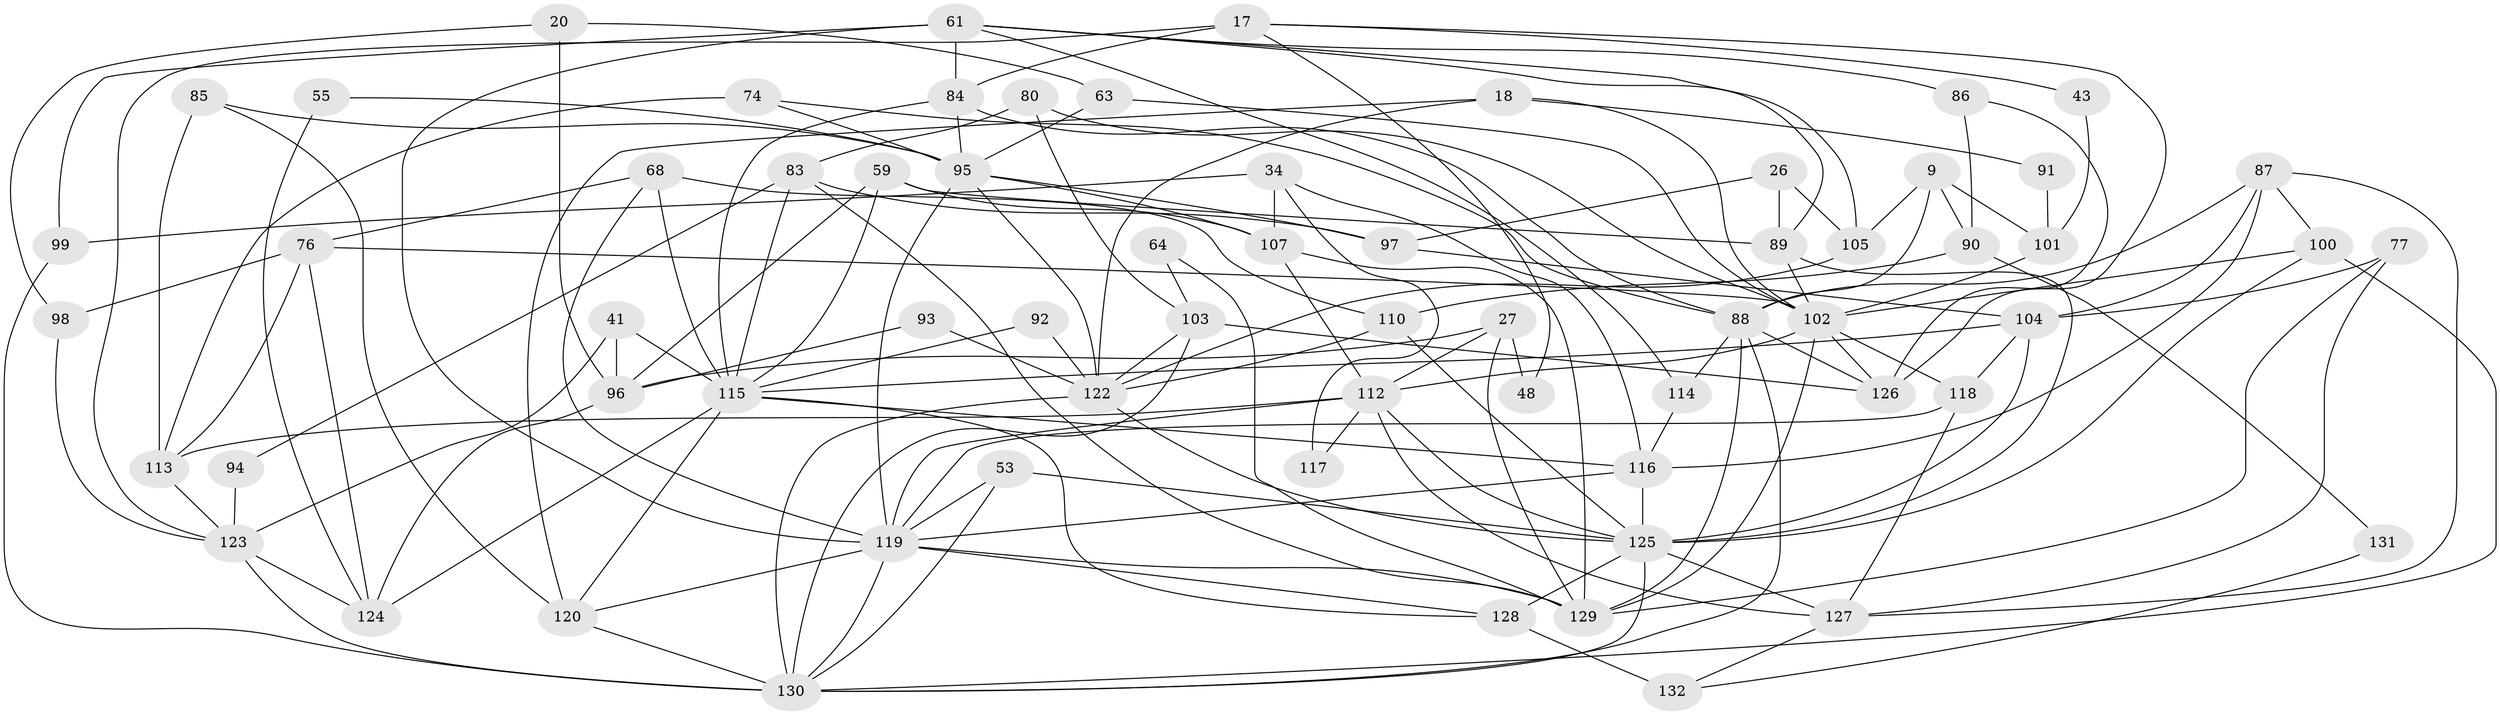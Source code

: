 // original degree distribution, {2: 0.14393939393939395, 6: 0.08333333333333333, 3: 0.24242424242424243, 4: 0.2878787878787879, 5: 0.21212121212121213, 9: 0.015151515151515152, 7: 0.007575757575757576, 11: 0.007575757575757576}
// Generated by graph-tools (version 1.1) at 2025/52/03/09/25 04:52:13]
// undirected, 66 vertices, 156 edges
graph export_dot {
graph [start="1"]
  node [color=gray90,style=filled];
  9;
  17;
  18;
  20;
  26;
  27;
  34 [super="+7"];
  41;
  43;
  48;
  53;
  55;
  59 [super="+3"];
  61 [super="+58"];
  63;
  64;
  68;
  74;
  76 [super="+30"];
  77 [super="+40"];
  80 [super="+70"];
  83 [super="+82"];
  84 [super="+65"];
  85;
  86;
  87 [super="+21"];
  88 [super="+5+69"];
  89 [super="+1+46"];
  90;
  91;
  92;
  93;
  94;
  95 [super="+24"];
  96 [super="+79"];
  97 [super="+49"];
  98;
  99;
  100;
  101;
  102 [super="+33"];
  103;
  104 [super="+10"];
  105 [super="+2"];
  107 [super="+15+35"];
  110;
  112 [super="+60+66"];
  113 [super="+62"];
  114;
  115 [super="+38+39"];
  116 [super="+31"];
  117;
  118;
  119 [super="+22+111"];
  120 [super="+71"];
  122 [super="+13+73"];
  123 [super="+106+36"];
  124 [super="+16"];
  125 [super="+75"];
  126 [super="+72"];
  127 [super="+25+81"];
  128;
  129 [super="+32+78"];
  130 [super="+12+47+121+108"];
  131;
  132 [super="+109"];
  9 -- 88;
  9 -- 90;
  9 -- 101;
  9 -- 105 [weight=2];
  17 -- 84;
  17 -- 126;
  17 -- 43;
  17 -- 48;
  17 -- 123 [weight=2];
  18 -- 102;
  18 -- 91;
  18 -- 122 [weight=3];
  18 -- 120;
  20 -- 63;
  20 -- 96 [weight=2];
  20 -- 98;
  26 -- 105 [weight=2];
  26 -- 89;
  26 -- 97;
  27 -- 48;
  27 -- 96;
  27 -- 112;
  27 -- 129;
  34 -- 116;
  34 -- 99;
  34 -- 117;
  34 -- 107 [weight=2];
  41 -- 96 [weight=2];
  41 -- 115;
  41 -- 123;
  43 -- 101;
  53 -- 119;
  53 -- 125;
  53 -- 130;
  55 -- 124;
  55 -- 95;
  59 -- 115;
  59 -- 96;
  59 -- 89;
  59 -- 107;
  61 -- 86 [weight=2];
  61 -- 84;
  61 -- 99 [weight=2];
  61 -- 105;
  61 -- 114;
  61 -- 119 [weight=3];
  61 -- 89;
  63 -- 102;
  63 -- 95;
  64 -- 103;
  64 -- 129;
  68 -- 115;
  68 -- 110;
  68 -- 76;
  68 -- 119;
  74 -- 113 [weight=2];
  74 -- 88;
  74 -- 95;
  76 -- 102;
  76 -- 113;
  76 -- 124;
  76 -- 98;
  77 -- 104;
  77 -- 127 [weight=2];
  77 -- 129 [weight=2];
  80 -- 103;
  80 -- 83;
  80 -- 102;
  83 -- 97 [weight=2];
  83 -- 94;
  83 -- 129;
  83 -- 115;
  84 -- 115;
  84 -- 88;
  84 -- 95;
  85 -- 113 [weight=2];
  85 -- 95;
  85 -- 120;
  86 -- 90;
  86 -- 126;
  87 -- 127;
  87 -- 104;
  87 -- 88;
  87 -- 116;
  87 -- 100;
  88 -- 126;
  88 -- 129 [weight=2];
  88 -- 130 [weight=3];
  88 -- 114;
  89 -- 102;
  89 -- 125;
  90 -- 110;
  90 -- 131;
  91 -- 101;
  92 -- 122;
  92 -- 115;
  93 -- 96;
  93 -- 122;
  94 -- 123;
  95 -- 107 [weight=2];
  95 -- 97;
  95 -- 122 [weight=2];
  95 -- 119 [weight=2];
  96 -- 124;
  97 -- 104;
  98 -- 123;
  99 -- 130;
  100 -- 102;
  100 -- 125;
  100 -- 130;
  101 -- 102;
  102 -- 112 [weight=3];
  102 -- 118;
  102 -- 129;
  102 -- 126;
  103 -- 122 [weight=2];
  103 -- 130;
  103 -- 126;
  104 -- 125;
  104 -- 118 [weight=2];
  104 -- 115;
  105 -- 122;
  107 -- 112;
  107 -- 129;
  110 -- 125 [weight=2];
  110 -- 122;
  112 -- 113 [weight=2];
  112 -- 117;
  112 -- 125;
  112 -- 119;
  112 -- 127;
  113 -- 123;
  114 -- 116;
  115 -- 116;
  115 -- 128;
  115 -- 120 [weight=2];
  115 -- 124;
  116 -- 125 [weight=3];
  116 -- 119;
  118 -- 119;
  118 -- 127;
  119 -- 120;
  119 -- 128;
  119 -- 129;
  119 -- 130;
  120 -- 130;
  122 -- 130 [weight=4];
  122 -- 125;
  123 -- 130 [weight=3];
  123 -- 124;
  125 -- 127 [weight=3];
  125 -- 128;
  125 -- 130;
  127 -- 132;
  128 -- 132 [weight=2];
  131 -- 132;
}
